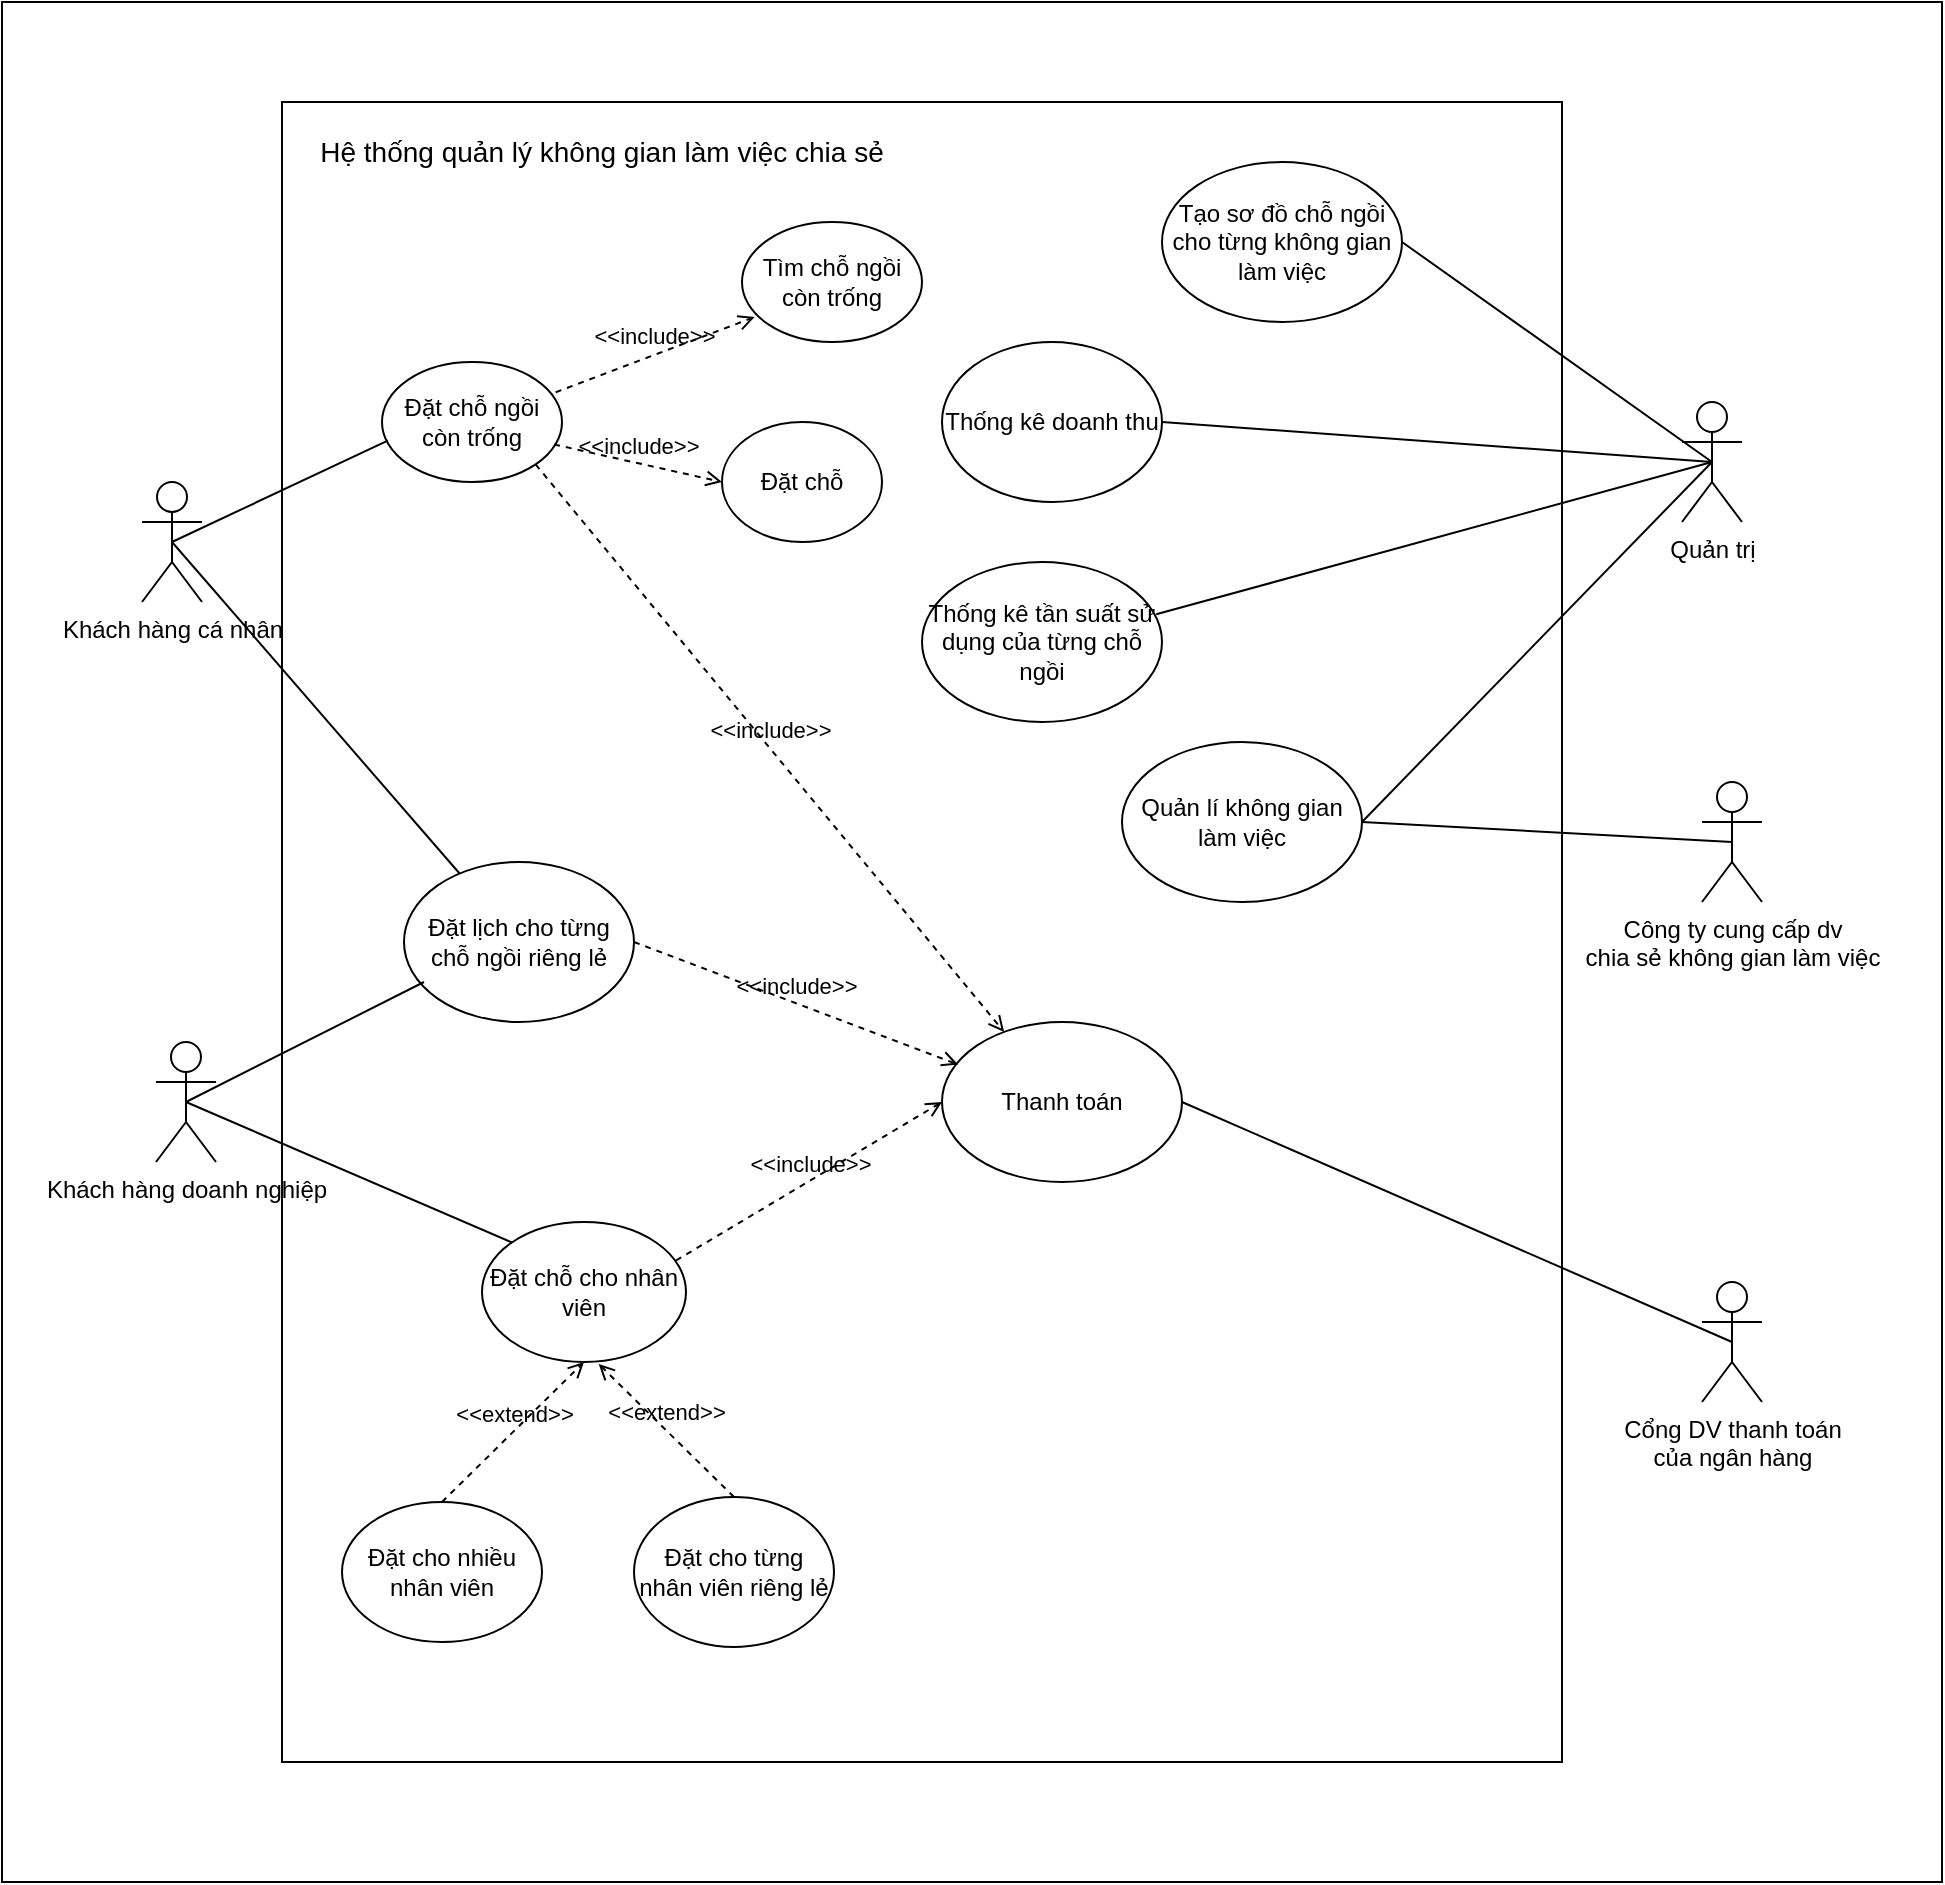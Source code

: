 <mxfile version="21.8.2" type="device">
  <diagram name="Trang-1" id="Fhhn4INHCldKd6T6ULsl">
    <mxGraphModel dx="2375" dy="872" grid="1" gridSize="10" guides="1" tooltips="1" connect="1" arrows="1" fold="1" page="1" pageScale="1" pageWidth="827" pageHeight="1169" math="0" shadow="0">
      <root>
        <mxCell id="0" />
        <mxCell id="1" parent="0" />
        <mxCell id="NzsuwwIAkJf-tKwcKWLo-35" value="" style="rounded=0;whiteSpace=wrap;html=1;" parent="1" vertex="1">
          <mxGeometry x="-520" y="60" width="970" height="940" as="geometry" />
        </mxCell>
        <mxCell id="NzsuwwIAkJf-tKwcKWLo-1" value="" style="rounded=0;whiteSpace=wrap;html=1;" parent="1" vertex="1">
          <mxGeometry x="-380" y="110" width="640" height="830" as="geometry" />
        </mxCell>
        <mxCell id="NzsuwwIAkJf-tKwcKWLo-2" value="&lt;div style=&quot;font-size: 14px;&quot;&gt;&lt;div style=&quot;font-size: 14px;&quot;&gt;Hệ thống quản lý không gian làm việc chia sẻ&lt;br style=&quot;font-size: 14px;&quot;&gt;&lt;/div&gt;&lt;/div&gt;" style="text;html=1;strokeColor=none;fillColor=none;align=center;verticalAlign=middle;whiteSpace=wrap;rounded=0;fontSize=14;" parent="1" vertex="1">
          <mxGeometry x="-380" y="110" width="320" height="50" as="geometry" />
        </mxCell>
        <mxCell id="NzsuwwIAkJf-tKwcKWLo-3" value="Quản trị&lt;br&gt;" style="shape=umlActor;verticalLabelPosition=bottom;verticalAlign=top;html=1;outlineConnect=0;" parent="1" vertex="1">
          <mxGeometry x="320" y="260" width="30" height="60" as="geometry" />
        </mxCell>
        <mxCell id="NzsuwwIAkJf-tKwcKWLo-4" value="Công ty cung cấp dv &lt;br&gt;chia sẻ không gian làm việc" style="shape=umlActor;verticalLabelPosition=bottom;verticalAlign=top;html=1;outlineConnect=0;" parent="1" vertex="1">
          <mxGeometry x="330" y="450" width="30" height="60" as="geometry" />
        </mxCell>
        <mxCell id="NzsuwwIAkJf-tKwcKWLo-6" value="Cổng DV thanh toán &lt;br&gt;của ngân hàng" style="shape=umlActor;verticalLabelPosition=bottom;verticalAlign=top;html=1;outlineConnect=0;" parent="1" vertex="1">
          <mxGeometry x="330" y="700" width="30" height="60" as="geometry" />
        </mxCell>
        <mxCell id="NzsuwwIAkJf-tKwcKWLo-7" value="Khách hàng cá nhân" style="shape=umlActor;verticalLabelPosition=bottom;verticalAlign=top;html=1;outlineConnect=0;" parent="1" vertex="1">
          <mxGeometry x="-450" y="300" width="30" height="60" as="geometry" />
        </mxCell>
        <mxCell id="NzsuwwIAkJf-tKwcKWLo-8" value="Khách hàng doanh nghiệp" style="shape=umlActor;verticalLabelPosition=bottom;verticalAlign=top;html=1;outlineConnect=0;" parent="1" vertex="1">
          <mxGeometry x="-443" y="580" width="30" height="60" as="geometry" />
        </mxCell>
        <mxCell id="NzsuwwIAkJf-tKwcKWLo-9" value="Quản lí không gian làm việc" style="ellipse;whiteSpace=wrap;html=1;" parent="1" vertex="1">
          <mxGeometry x="40" y="430" width="120" height="80" as="geometry" />
        </mxCell>
        <mxCell id="NzsuwwIAkJf-tKwcKWLo-10" value="Tạo sơ đồ chỗ ngồi cho từng không gian làm việc" style="ellipse;whiteSpace=wrap;html=1;" parent="1" vertex="1">
          <mxGeometry x="60" y="140" width="120" height="80" as="geometry" />
        </mxCell>
        <mxCell id="NzsuwwIAkJf-tKwcKWLo-11" value="" style="endArrow=none;html=1;rounded=0;entryX=0.5;entryY=0.5;entryDx=0;entryDy=0;entryPerimeter=0;exitX=1;exitY=0.5;exitDx=0;exitDy=0;" parent="1" source="NzsuwwIAkJf-tKwcKWLo-10" target="NzsuwwIAkJf-tKwcKWLo-3" edge="1">
          <mxGeometry width="50" height="50" relative="1" as="geometry">
            <mxPoint x="300" y="510" as="sourcePoint" />
            <mxPoint x="350" y="460" as="targetPoint" />
          </mxGeometry>
        </mxCell>
        <mxCell id="NzsuwwIAkJf-tKwcKWLo-12" value="" style="endArrow=none;html=1;rounded=0;entryX=0.5;entryY=0.5;entryDx=0;entryDy=0;entryPerimeter=0;exitX=1;exitY=0.5;exitDx=0;exitDy=0;" parent="1" source="NzsuwwIAkJf-tKwcKWLo-9" target="NzsuwwIAkJf-tKwcKWLo-3" edge="1">
          <mxGeometry width="50" height="50" relative="1" as="geometry">
            <mxPoint x="190" y="190" as="sourcePoint" />
            <mxPoint x="409" y="230" as="targetPoint" />
          </mxGeometry>
        </mxCell>
        <mxCell id="NzsuwwIAkJf-tKwcKWLo-13" value="" style="endArrow=none;html=1;rounded=0;entryX=0.5;entryY=0.5;entryDx=0;entryDy=0;entryPerimeter=0;exitX=1;exitY=0.5;exitDx=0;exitDy=0;" parent="1" source="NzsuwwIAkJf-tKwcKWLo-9" target="NzsuwwIAkJf-tKwcKWLo-4" edge="1">
          <mxGeometry width="50" height="50" relative="1" as="geometry">
            <mxPoint x="200" y="200" as="sourcePoint" />
            <mxPoint x="419" y="240" as="targetPoint" />
          </mxGeometry>
        </mxCell>
        <mxCell id="NzsuwwIAkJf-tKwcKWLo-14" value="Đặt chỗ ngồi còn trống" style="ellipse;whiteSpace=wrap;html=1;" parent="1" vertex="1">
          <mxGeometry x="-330" y="240" width="90" height="60" as="geometry" />
        </mxCell>
        <mxCell id="NzsuwwIAkJf-tKwcKWLo-16" value="" style="endArrow=none;html=1;rounded=0;entryX=0.5;entryY=0.5;entryDx=0;entryDy=0;entryPerimeter=0;exitX=0.032;exitY=0.655;exitDx=0;exitDy=0;exitPerimeter=0;" parent="1" source="NzsuwwIAkJf-tKwcKWLo-14" target="NzsuwwIAkJf-tKwcKWLo-7" edge="1">
          <mxGeometry width="50" height="50" relative="1" as="geometry">
            <mxPoint x="-190" y="310" as="sourcePoint" />
            <mxPoint x="-140" y="260" as="targetPoint" />
          </mxGeometry>
        </mxCell>
        <mxCell id="NzsuwwIAkJf-tKwcKWLo-18" value="Đặt lịch cho từng chỗ ngồi riêng lẻ" style="ellipse;whiteSpace=wrap;html=1;" parent="1" vertex="1">
          <mxGeometry x="-319" y="490" width="115" height="80" as="geometry" />
        </mxCell>
        <mxCell id="NzsuwwIAkJf-tKwcKWLo-19" value="" style="endArrow=none;html=1;rounded=0;entryX=0.5;entryY=0.5;entryDx=0;entryDy=0;entryPerimeter=0;" parent="1" source="NzsuwwIAkJf-tKwcKWLo-18" target="NzsuwwIAkJf-tKwcKWLo-7" edge="1">
          <mxGeometry width="50" height="50" relative="1" as="geometry">
            <mxPoint x="-296" y="296" as="sourcePoint" />
            <mxPoint x="-485" y="350" as="targetPoint" />
          </mxGeometry>
        </mxCell>
        <mxCell id="NzsuwwIAkJf-tKwcKWLo-20" value="" style="endArrow=none;html=1;rounded=0;entryX=0.5;entryY=0.5;entryDx=0;entryDy=0;entryPerimeter=0;exitX=0.087;exitY=0.75;exitDx=0;exitDy=0;exitPerimeter=0;" parent="1" source="NzsuwwIAkJf-tKwcKWLo-18" target="NzsuwwIAkJf-tKwcKWLo-8" edge="1">
          <mxGeometry width="50" height="50" relative="1" as="geometry">
            <mxPoint x="-283" y="492" as="sourcePoint" />
            <mxPoint x="-485" y="350" as="targetPoint" />
          </mxGeometry>
        </mxCell>
        <mxCell id="NzsuwwIAkJf-tKwcKWLo-21" value="Đặt chỗ cho nhân viên" style="ellipse;whiteSpace=wrap;html=1;" parent="1" vertex="1">
          <mxGeometry x="-280" y="670" width="102" height="70" as="geometry" />
        </mxCell>
        <mxCell id="NzsuwwIAkJf-tKwcKWLo-22" value="Đặt cho nhiều nhân viên" style="ellipse;whiteSpace=wrap;html=1;" parent="1" vertex="1">
          <mxGeometry x="-350" y="810" width="100" height="70" as="geometry" />
        </mxCell>
        <mxCell id="NzsuwwIAkJf-tKwcKWLo-23" value="Đặt cho từng nhân viên riêng lẻ" style="ellipse;whiteSpace=wrap;html=1;" parent="1" vertex="1">
          <mxGeometry x="-204" y="807.5" width="100" height="75" as="geometry" />
        </mxCell>
        <mxCell id="NzsuwwIAkJf-tKwcKWLo-24" value="&amp;lt;&amp;lt;extend&amp;gt;&amp;gt;" style="html=1;verticalAlign=bottom;labelBackgroundColor=none;endArrow=open;endFill=0;dashed=1;rounded=0;exitX=0.5;exitY=0;exitDx=0;exitDy=0;entryX=0.5;entryY=1;entryDx=0;entryDy=0;" parent="1" source="NzsuwwIAkJf-tKwcKWLo-22" target="NzsuwwIAkJf-tKwcKWLo-21" edge="1">
          <mxGeometry width="160" relative="1" as="geometry">
            <mxPoint x="-430" y="850" as="sourcePoint" />
            <mxPoint x="-270" y="850" as="targetPoint" />
          </mxGeometry>
        </mxCell>
        <mxCell id="NzsuwwIAkJf-tKwcKWLo-25" value="&amp;lt;&amp;lt;extend&amp;gt;&amp;gt;" style="html=1;verticalAlign=bottom;labelBackgroundColor=none;endArrow=open;endFill=0;dashed=1;rounded=0;exitX=0.5;exitY=0;exitDx=0;exitDy=0;entryX=0.572;entryY=1.014;entryDx=0;entryDy=0;entryPerimeter=0;" parent="1" source="NzsuwwIAkJf-tKwcKWLo-23" target="NzsuwwIAkJf-tKwcKWLo-21" edge="1">
          <mxGeometry width="160" relative="1" as="geometry">
            <mxPoint x="-310" y="920" as="sourcePoint" />
            <mxPoint x="-260" y="840" as="targetPoint" />
          </mxGeometry>
        </mxCell>
        <mxCell id="NzsuwwIAkJf-tKwcKWLo-26" value="" style="endArrow=none;html=1;rounded=0;entryX=0.5;entryY=0.5;entryDx=0;entryDy=0;entryPerimeter=0;exitX=0;exitY=0;exitDx=0;exitDy=0;" parent="1" source="NzsuwwIAkJf-tKwcKWLo-21" target="NzsuwwIAkJf-tKwcKWLo-8" edge="1">
          <mxGeometry width="50" height="50" relative="1" as="geometry">
            <mxPoint x="-290" y="540" as="sourcePoint" />
            <mxPoint x="-485" y="690" as="targetPoint" />
          </mxGeometry>
        </mxCell>
        <mxCell id="NzsuwwIAkJf-tKwcKWLo-27" value="Thanh toán" style="ellipse;whiteSpace=wrap;html=1;" parent="1" vertex="1">
          <mxGeometry x="-50" y="570" width="120" height="80" as="geometry" />
        </mxCell>
        <mxCell id="NzsuwwIAkJf-tKwcKWLo-30" value="" style="endArrow=none;html=1;rounded=0;entryX=0.5;entryY=0.5;entryDx=0;entryDy=0;entryPerimeter=0;exitX=1;exitY=0.5;exitDx=0;exitDy=0;" parent="1" source="NzsuwwIAkJf-tKwcKWLo-27" target="NzsuwwIAkJf-tKwcKWLo-6" edge="1">
          <mxGeometry width="50" height="50" relative="1" as="geometry">
            <mxPoint x="190" y="380" as="sourcePoint" />
            <mxPoint x="409" y="490" as="targetPoint" />
          </mxGeometry>
        </mxCell>
        <mxCell id="NzsuwwIAkJf-tKwcKWLo-31" value="Thống kê doanh thu" style="ellipse;whiteSpace=wrap;html=1;" parent="1" vertex="1">
          <mxGeometry x="-50" y="230" width="110" height="80" as="geometry" />
        </mxCell>
        <mxCell id="NzsuwwIAkJf-tKwcKWLo-32" value="Thống kê tần suất sử dụng của từng chỗ ngồi" style="ellipse;whiteSpace=wrap;html=1;" parent="1" vertex="1">
          <mxGeometry x="-60" y="340" width="120" height="80" as="geometry" />
        </mxCell>
        <mxCell id="NzsuwwIAkJf-tKwcKWLo-33" value="" style="endArrow=none;html=1;rounded=0;exitX=1;exitY=0.5;exitDx=0;exitDy=0;entryX=0.5;entryY=0.5;entryDx=0;entryDy=0;entryPerimeter=0;" parent="1" source="NzsuwwIAkJf-tKwcKWLo-31" target="NzsuwwIAkJf-tKwcKWLo-3" edge="1">
          <mxGeometry width="50" height="50" relative="1" as="geometry">
            <mxPoint x="190" y="190" as="sourcePoint" />
            <mxPoint x="400" y="220" as="targetPoint" />
          </mxGeometry>
        </mxCell>
        <mxCell id="NzsuwwIAkJf-tKwcKWLo-34" value="" style="endArrow=none;html=1;rounded=0;entryX=0.5;entryY=0.5;entryDx=0;entryDy=0;entryPerimeter=0;exitX=0.976;exitY=0.327;exitDx=0;exitDy=0;exitPerimeter=0;" parent="1" source="NzsuwwIAkJf-tKwcKWLo-32" target="NzsuwwIAkJf-tKwcKWLo-3" edge="1">
          <mxGeometry width="50" height="50" relative="1" as="geometry">
            <mxPoint x="200" y="200" as="sourcePoint" />
            <mxPoint x="419" y="240" as="targetPoint" />
          </mxGeometry>
        </mxCell>
        <mxCell id="Wl6JwSYkFqbGVwKWt3HR-1" value="Tìm chỗ ngồi còn trống" style="ellipse;whiteSpace=wrap;html=1;" vertex="1" parent="1">
          <mxGeometry x="-150" y="170" width="90" height="60" as="geometry" />
        </mxCell>
        <mxCell id="Wl6JwSYkFqbGVwKWt3HR-2" value="&amp;lt;&amp;lt;include&amp;gt;&amp;gt;" style="html=1;verticalAlign=bottom;labelBackgroundColor=none;endArrow=open;endFill=0;dashed=1;rounded=0;entryX=0.07;entryY=0.792;entryDx=0;entryDy=0;entryPerimeter=0;exitX=0.965;exitY=0.252;exitDx=0;exitDy=0;exitPerimeter=0;" edge="1" parent="1" source="NzsuwwIAkJf-tKwcKWLo-14" target="Wl6JwSYkFqbGVwKWt3HR-1">
          <mxGeometry width="160" relative="1" as="geometry">
            <mxPoint x="-330" y="290" as="sourcePoint" />
            <mxPoint x="-170" y="290" as="targetPoint" />
          </mxGeometry>
        </mxCell>
        <mxCell id="Wl6JwSYkFqbGVwKWt3HR-3" value="Đặt chỗ" style="ellipse;whiteSpace=wrap;html=1;" vertex="1" parent="1">
          <mxGeometry x="-160" y="270" width="80" height="60" as="geometry" />
        </mxCell>
        <mxCell id="Wl6JwSYkFqbGVwKWt3HR-4" value="&amp;lt;&amp;lt;include&amp;gt;&amp;gt;" style="html=1;verticalAlign=bottom;labelBackgroundColor=none;endArrow=open;endFill=0;dashed=1;rounded=0;entryX=0;entryY=0.5;entryDx=0;entryDy=0;exitX=0.956;exitY=0.687;exitDx=0;exitDy=0;exitPerimeter=0;" edge="1" parent="1" source="NzsuwwIAkJf-tKwcKWLo-14" target="Wl6JwSYkFqbGVwKWt3HR-3">
          <mxGeometry width="160" relative="1" as="geometry">
            <mxPoint x="-243" y="235" as="sourcePoint" />
            <mxPoint x="-136" y="195" as="targetPoint" />
          </mxGeometry>
        </mxCell>
        <mxCell id="Wl6JwSYkFqbGVwKWt3HR-5" value="&amp;lt;&amp;lt;include&amp;gt;&amp;gt;" style="html=1;verticalAlign=bottom;labelBackgroundColor=none;endArrow=open;endFill=0;dashed=1;rounded=0;exitX=1;exitY=1;exitDx=0;exitDy=0;" edge="1" parent="1" source="NzsuwwIAkJf-tKwcKWLo-14" target="NzsuwwIAkJf-tKwcKWLo-27">
          <mxGeometry width="160" relative="1" as="geometry">
            <mxPoint x="-234" y="291" as="sourcePoint" />
            <mxPoint x="-150" y="310" as="targetPoint" />
          </mxGeometry>
        </mxCell>
        <mxCell id="Wl6JwSYkFqbGVwKWt3HR-6" value="&amp;lt;&amp;lt;include&amp;gt;&amp;gt;" style="html=1;verticalAlign=bottom;labelBackgroundColor=none;endArrow=open;endFill=0;dashed=1;rounded=0;exitX=1;exitY=0.5;exitDx=0;exitDy=0;entryX=0.067;entryY=0.266;entryDx=0;entryDy=0;entryPerimeter=0;" edge="1" parent="1" source="NzsuwwIAkJf-tKwcKWLo-18" target="NzsuwwIAkJf-tKwcKWLo-27">
          <mxGeometry width="160" relative="1" as="geometry">
            <mxPoint x="-243" y="301" as="sourcePoint" />
            <mxPoint x="-9" y="585" as="targetPoint" />
          </mxGeometry>
        </mxCell>
        <mxCell id="Wl6JwSYkFqbGVwKWt3HR-7" value="&amp;lt;&amp;lt;include&amp;gt;&amp;gt;" style="html=1;verticalAlign=bottom;labelBackgroundColor=none;endArrow=open;endFill=0;dashed=1;rounded=0;exitX=0.951;exitY=0.275;exitDx=0;exitDy=0;entryX=0;entryY=0.5;entryDx=0;entryDy=0;exitPerimeter=0;" edge="1" parent="1" source="NzsuwwIAkJf-tKwcKWLo-21" target="NzsuwwIAkJf-tKwcKWLo-27">
          <mxGeometry width="160" relative="1" as="geometry">
            <mxPoint x="-194" y="540" as="sourcePoint" />
            <mxPoint x="-32" y="601" as="targetPoint" />
          </mxGeometry>
        </mxCell>
      </root>
    </mxGraphModel>
  </diagram>
</mxfile>
